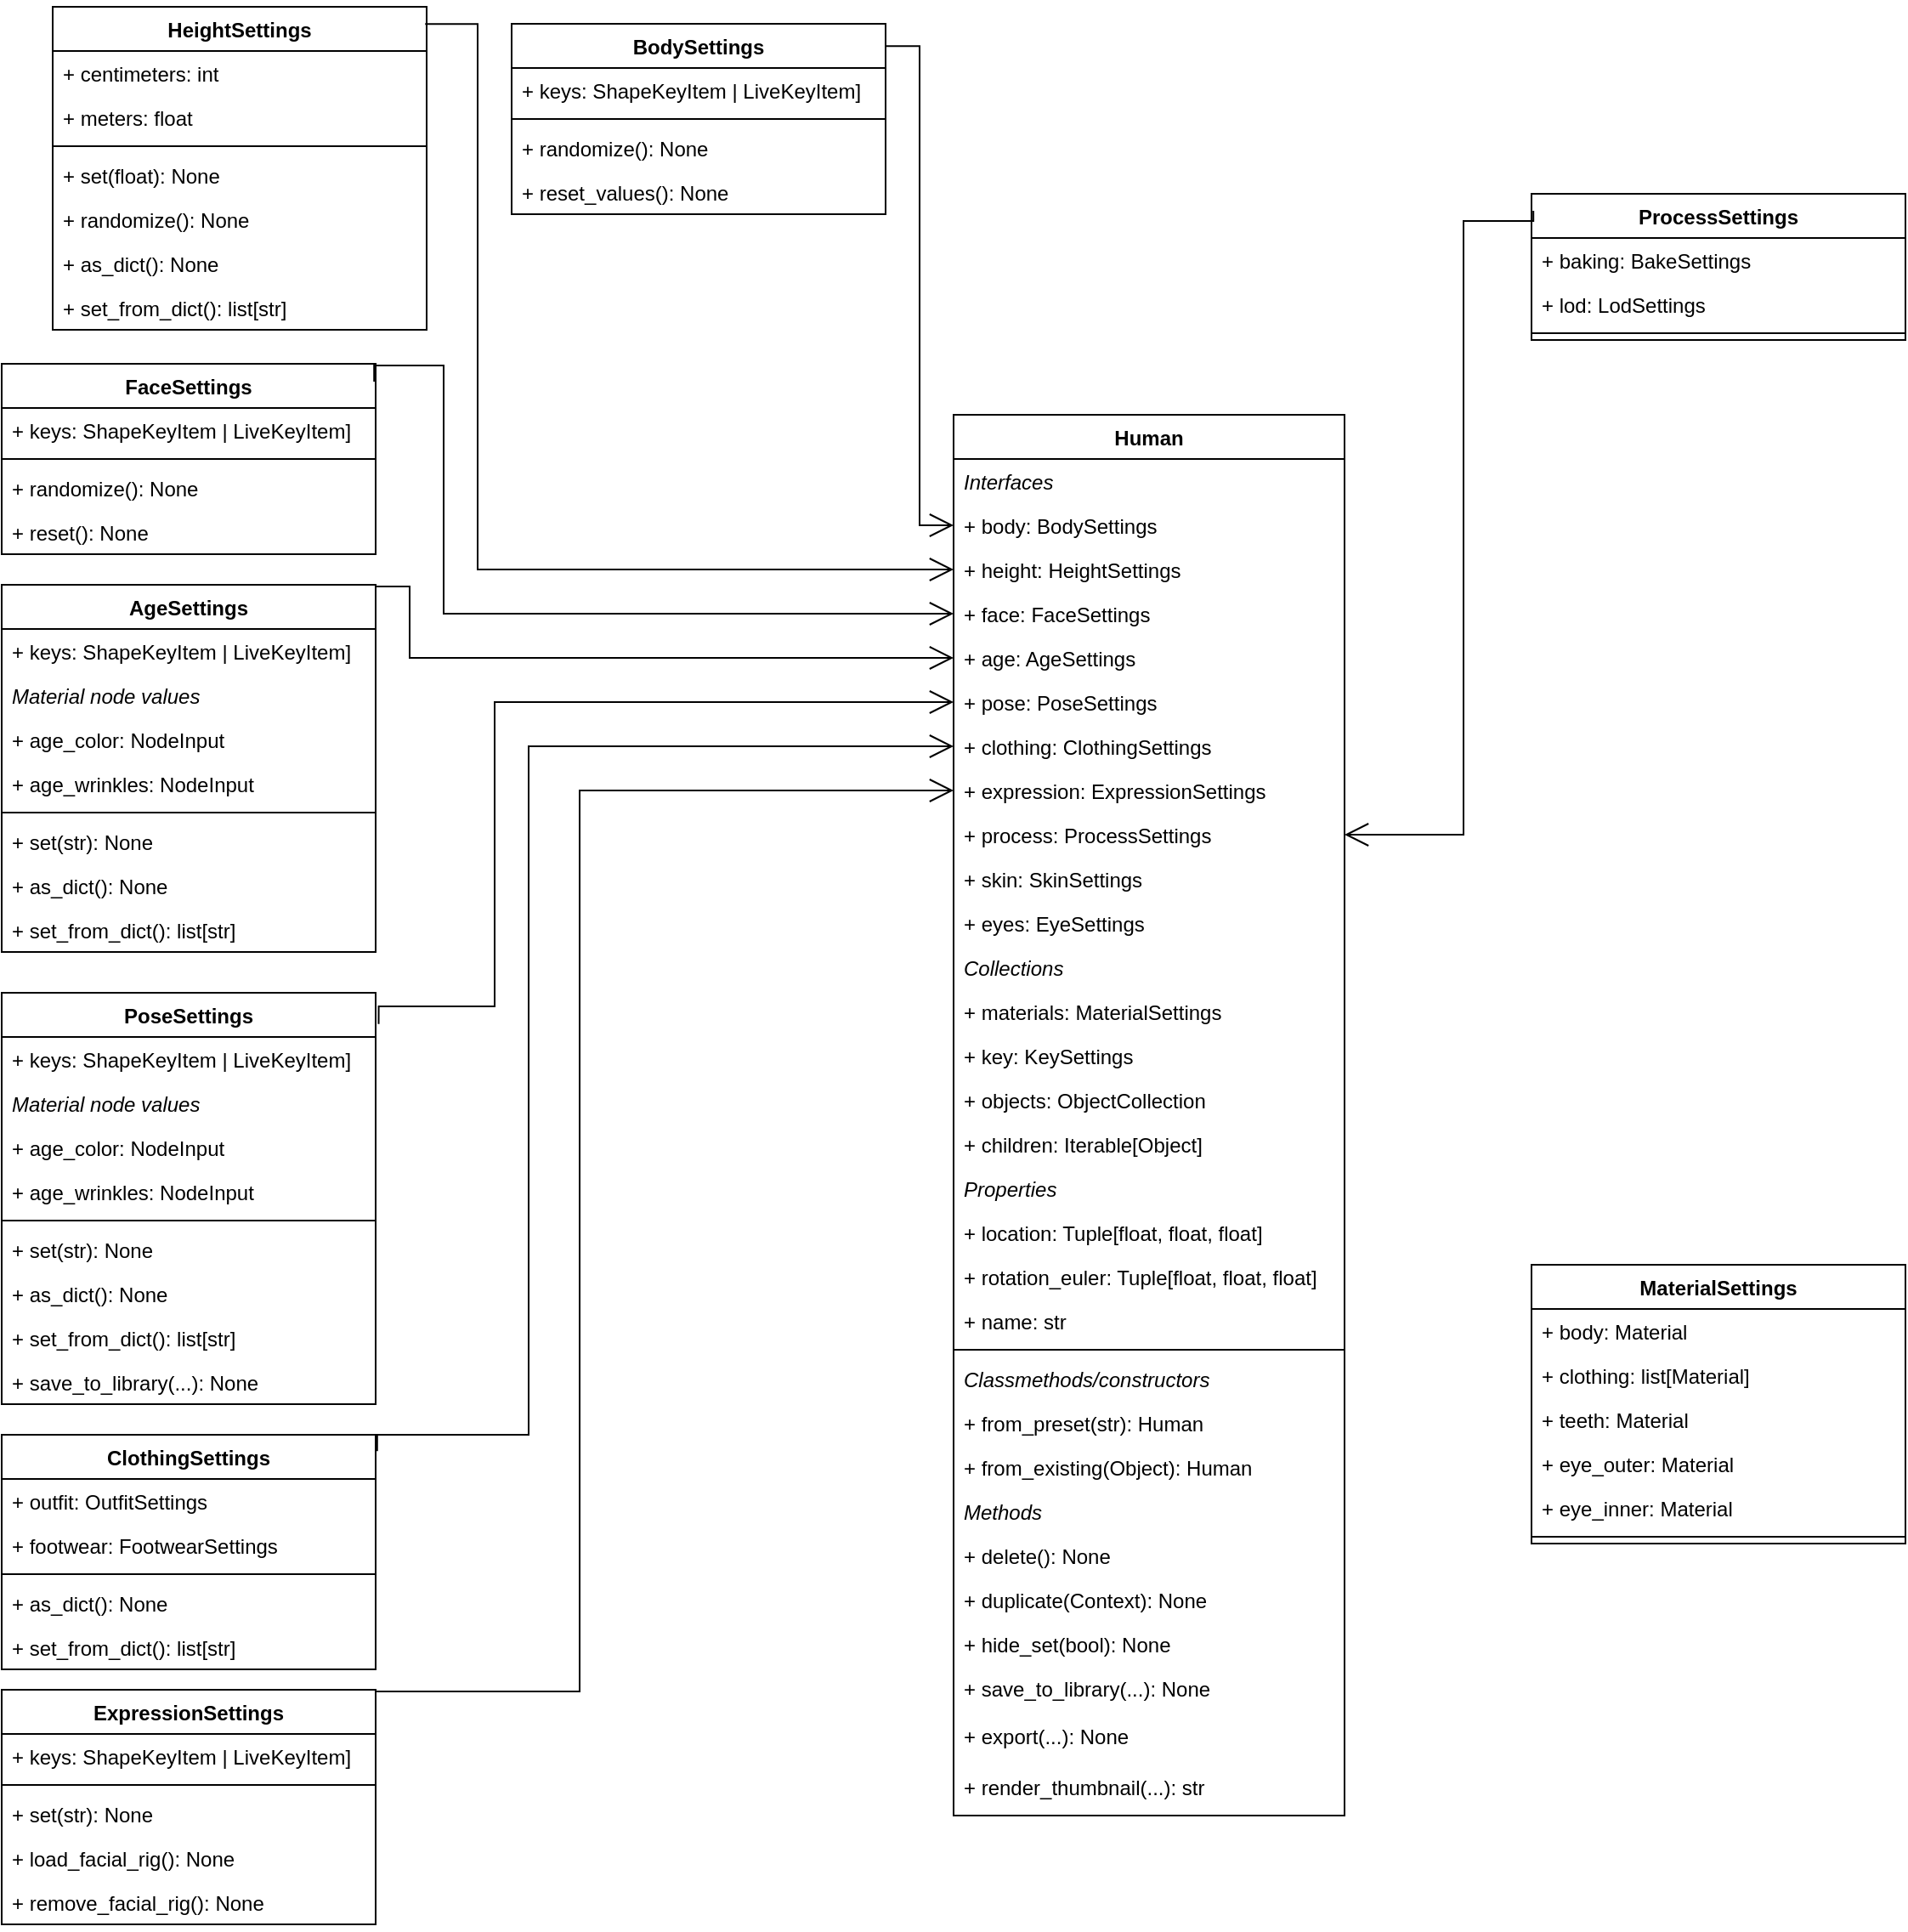 <mxfile version="20.6.0" type="github">
  <diagram id="vBzy73ly6uU0cx-nuSIw" name="Page-1">
    <mxGraphModel dx="3410" dy="2654" grid="1" gridSize="10" guides="1" tooltips="1" connect="1" arrows="1" fold="1" page="1" pageScale="1" pageWidth="827" pageHeight="1169" math="0" shadow="0">
      <root>
        <mxCell id="0" />
        <mxCell id="1" parent="0" />
        <mxCell id="Kr-3C3LWoUtIb3AB9jRn-1" value="Human" style="swimlane;fontStyle=1;align=center;verticalAlign=top;childLayout=stackLayout;horizontal=1;startSize=26;horizontalStack=0;resizeParent=1;resizeParentMax=0;resizeLast=0;collapsible=1;marginBottom=0;" vertex="1" parent="1">
          <mxGeometry x="520" y="-40" width="230" height="824" as="geometry" />
        </mxCell>
        <mxCell id="Kr-3C3LWoUtIb3AB9jRn-2" value="Interfaces" style="text;strokeColor=none;fillColor=none;align=left;verticalAlign=top;spacingLeft=4;spacingRight=4;overflow=hidden;rotatable=0;points=[[0,0.5],[1,0.5]];portConstraint=eastwest;fontStyle=2" vertex="1" parent="Kr-3C3LWoUtIb3AB9jRn-1">
          <mxGeometry y="26" width="230" height="26" as="geometry" />
        </mxCell>
        <mxCell id="Kr-3C3LWoUtIb3AB9jRn-5" value="+ body: BodySettings" style="text;strokeColor=none;fillColor=none;align=left;verticalAlign=top;spacingLeft=4;spacingRight=4;overflow=hidden;rotatable=0;points=[[0,0.5],[1,0.5]];portConstraint=eastwest;fontStyle=0" vertex="1" parent="Kr-3C3LWoUtIb3AB9jRn-1">
          <mxGeometry y="52" width="230" height="26" as="geometry" />
        </mxCell>
        <mxCell id="Kr-3C3LWoUtIb3AB9jRn-6" value="+ height: HeightSettings" style="text;strokeColor=none;fillColor=none;align=left;verticalAlign=top;spacingLeft=4;spacingRight=4;overflow=hidden;rotatable=0;points=[[0,0.5],[1,0.5]];portConstraint=eastwest;fontStyle=0" vertex="1" parent="Kr-3C3LWoUtIb3AB9jRn-1">
          <mxGeometry y="78" width="230" height="26" as="geometry" />
        </mxCell>
        <mxCell id="Kr-3C3LWoUtIb3AB9jRn-7" value="+ face: FaceSettings" style="text;strokeColor=none;fillColor=none;align=left;verticalAlign=top;spacingLeft=4;spacingRight=4;overflow=hidden;rotatable=0;points=[[0,0.5],[1,0.5]];portConstraint=eastwest;fontStyle=0" vertex="1" parent="Kr-3C3LWoUtIb3AB9jRn-1">
          <mxGeometry y="104" width="230" height="26" as="geometry" />
        </mxCell>
        <mxCell id="Kr-3C3LWoUtIb3AB9jRn-8" value="+ age: AgeSettings&#xa;" style="text;strokeColor=none;fillColor=none;align=left;verticalAlign=top;spacingLeft=4;spacingRight=4;overflow=hidden;rotatable=0;points=[[0,0.5],[1,0.5]];portConstraint=eastwest;fontStyle=0" vertex="1" parent="Kr-3C3LWoUtIb3AB9jRn-1">
          <mxGeometry y="130" width="230" height="26" as="geometry" />
        </mxCell>
        <mxCell id="Kr-3C3LWoUtIb3AB9jRn-9" value="+ pose: PoseSettings&#xa;&#xa;" style="text;strokeColor=none;fillColor=none;align=left;verticalAlign=top;spacingLeft=4;spacingRight=4;overflow=hidden;rotatable=0;points=[[0,0.5],[1,0.5]];portConstraint=eastwest;fontStyle=0" vertex="1" parent="Kr-3C3LWoUtIb3AB9jRn-1">
          <mxGeometry y="156" width="230" height="26" as="geometry" />
        </mxCell>
        <mxCell id="Kr-3C3LWoUtIb3AB9jRn-10" value="+ clothing: ClothingSettings&#xa;&#xa;" style="text;strokeColor=none;fillColor=none;align=left;verticalAlign=top;spacingLeft=4;spacingRight=4;overflow=hidden;rotatable=0;points=[[0,0.5],[1,0.5]];portConstraint=eastwest;fontStyle=0" vertex="1" parent="Kr-3C3LWoUtIb3AB9jRn-1">
          <mxGeometry y="182" width="230" height="26" as="geometry" />
        </mxCell>
        <mxCell id="Kr-3C3LWoUtIb3AB9jRn-11" value="+ expression: ExpressionSettings&#xa;&#xa;&#xa;" style="text;strokeColor=none;fillColor=none;align=left;verticalAlign=top;spacingLeft=4;spacingRight=4;overflow=hidden;rotatable=0;points=[[0,0.5],[1,0.5]];portConstraint=eastwest;fontStyle=0" vertex="1" parent="Kr-3C3LWoUtIb3AB9jRn-1">
          <mxGeometry y="208" width="230" height="26" as="geometry" />
        </mxCell>
        <mxCell id="Kr-3C3LWoUtIb3AB9jRn-12" value="+ process: ProcessSettings&#xa;&#xa;&#xa;" style="text;strokeColor=none;fillColor=none;align=left;verticalAlign=top;spacingLeft=4;spacingRight=4;overflow=hidden;rotatable=0;points=[[0,0.5],[1,0.5]];portConstraint=eastwest;fontStyle=0" vertex="1" parent="Kr-3C3LWoUtIb3AB9jRn-1">
          <mxGeometry y="234" width="230" height="26" as="geometry" />
        </mxCell>
        <mxCell id="Kr-3C3LWoUtIb3AB9jRn-17" value="+ skin: SkinSettings&#xa;&#xa;&#xa;" style="text;strokeColor=none;fillColor=none;align=left;verticalAlign=top;spacingLeft=4;spacingRight=4;overflow=hidden;rotatable=0;points=[[0,0.5],[1,0.5]];portConstraint=eastwest;fontStyle=0" vertex="1" parent="Kr-3C3LWoUtIb3AB9jRn-1">
          <mxGeometry y="260" width="230" height="26" as="geometry" />
        </mxCell>
        <mxCell id="Kr-3C3LWoUtIb3AB9jRn-20" value="+ eyes: EyeSettings&#xa;&#xa;&#xa;" style="text;strokeColor=none;fillColor=none;align=left;verticalAlign=top;spacingLeft=4;spacingRight=4;overflow=hidden;rotatable=0;points=[[0,0.5],[1,0.5]];portConstraint=eastwest;fontStyle=0" vertex="1" parent="Kr-3C3LWoUtIb3AB9jRn-1">
          <mxGeometry y="286" width="230" height="26" as="geometry" />
        </mxCell>
        <mxCell id="Kr-3C3LWoUtIb3AB9jRn-15" value="Collections" style="text;strokeColor=none;fillColor=none;align=left;verticalAlign=top;spacingLeft=4;spacingRight=4;overflow=hidden;rotatable=0;points=[[0,0.5],[1,0.5]];portConstraint=eastwest;fontStyle=2" vertex="1" parent="Kr-3C3LWoUtIb3AB9jRn-1">
          <mxGeometry y="312" width="230" height="26" as="geometry" />
        </mxCell>
        <mxCell id="Kr-3C3LWoUtIb3AB9jRn-13" value="+ materials: MaterialSettings&#xa;&#xa;&#xa;" style="text;strokeColor=none;fillColor=none;align=left;verticalAlign=top;spacingLeft=4;spacingRight=4;overflow=hidden;rotatable=0;points=[[0,0.5],[1,0.5]];portConstraint=eastwest;fontStyle=0" vertex="1" parent="Kr-3C3LWoUtIb3AB9jRn-1">
          <mxGeometry y="338" width="230" height="26" as="geometry" />
        </mxCell>
        <mxCell id="Kr-3C3LWoUtIb3AB9jRn-19" value="+ key: KeySettings&#xa;&#xa;&#xa;" style="text;strokeColor=none;fillColor=none;align=left;verticalAlign=top;spacingLeft=4;spacingRight=4;overflow=hidden;rotatable=0;points=[[0,0.5],[1,0.5]];portConstraint=eastwest;fontStyle=0" vertex="1" parent="Kr-3C3LWoUtIb3AB9jRn-1">
          <mxGeometry y="364" width="230" height="26" as="geometry" />
        </mxCell>
        <mxCell id="Kr-3C3LWoUtIb3AB9jRn-14" value="+ objects: ObjectCollection&#xa;&#xa;&#xa;" style="text;strokeColor=none;fillColor=none;align=left;verticalAlign=top;spacingLeft=4;spacingRight=4;overflow=hidden;rotatable=0;points=[[0,0.5],[1,0.5]];portConstraint=eastwest;fontStyle=0" vertex="1" parent="Kr-3C3LWoUtIb3AB9jRn-1">
          <mxGeometry y="390" width="230" height="26" as="geometry" />
        </mxCell>
        <mxCell id="Kr-3C3LWoUtIb3AB9jRn-16" value="+ children: Iterable[Object]&#xa;&#xa;&#xa;" style="text;strokeColor=none;fillColor=none;align=left;verticalAlign=top;spacingLeft=4;spacingRight=4;overflow=hidden;rotatable=0;points=[[0,0.5],[1,0.5]];portConstraint=eastwest;fontStyle=0" vertex="1" parent="Kr-3C3LWoUtIb3AB9jRn-1">
          <mxGeometry y="416" width="230" height="26" as="geometry" />
        </mxCell>
        <mxCell id="Kr-3C3LWoUtIb3AB9jRn-21" value="Properties" style="text;strokeColor=none;fillColor=none;align=left;verticalAlign=top;spacingLeft=4;spacingRight=4;overflow=hidden;rotatable=0;points=[[0,0.5],[1,0.5]];portConstraint=eastwest;fontStyle=2" vertex="1" parent="Kr-3C3LWoUtIb3AB9jRn-1">
          <mxGeometry y="442" width="230" height="26" as="geometry" />
        </mxCell>
        <mxCell id="Kr-3C3LWoUtIb3AB9jRn-22" value="+ location: Tuple[float, float, float]" style="text;strokeColor=none;fillColor=none;align=left;verticalAlign=top;spacingLeft=4;spacingRight=4;overflow=hidden;rotatable=0;points=[[0,0.5],[1,0.5]];portConstraint=eastwest;fontStyle=0" vertex="1" parent="Kr-3C3LWoUtIb3AB9jRn-1">
          <mxGeometry y="468" width="230" height="26" as="geometry" />
        </mxCell>
        <mxCell id="Kr-3C3LWoUtIb3AB9jRn-23" value="+ rotation_euler: Tuple[float, float, float]" style="text;strokeColor=none;fillColor=none;align=left;verticalAlign=top;spacingLeft=4;spacingRight=4;overflow=hidden;rotatable=0;points=[[0,0.5],[1,0.5]];portConstraint=eastwest;fontStyle=0" vertex="1" parent="Kr-3C3LWoUtIb3AB9jRn-1">
          <mxGeometry y="494" width="230" height="26" as="geometry" />
        </mxCell>
        <mxCell id="Kr-3C3LWoUtIb3AB9jRn-24" value="+ name: str" style="text;strokeColor=none;fillColor=none;align=left;verticalAlign=top;spacingLeft=4;spacingRight=4;overflow=hidden;rotatable=0;points=[[0,0.5],[1,0.5]];portConstraint=eastwest;fontStyle=0" vertex="1" parent="Kr-3C3LWoUtIb3AB9jRn-1">
          <mxGeometry y="520" width="230" height="26" as="geometry" />
        </mxCell>
        <mxCell id="Kr-3C3LWoUtIb3AB9jRn-3" value="" style="line;strokeWidth=1;fillColor=none;align=left;verticalAlign=middle;spacingTop=-1;spacingLeft=3;spacingRight=3;rotatable=0;labelPosition=right;points=[];portConstraint=eastwest;strokeColor=inherit;" vertex="1" parent="Kr-3C3LWoUtIb3AB9jRn-1">
          <mxGeometry y="546" width="230" height="8" as="geometry" />
        </mxCell>
        <mxCell id="Kr-3C3LWoUtIb3AB9jRn-33" value="Classmethods/constructors" style="text;strokeColor=none;fillColor=none;align=left;verticalAlign=top;spacingLeft=4;spacingRight=4;overflow=hidden;rotatable=0;points=[[0,0.5],[1,0.5]];portConstraint=eastwest;fontStyle=2" vertex="1" parent="Kr-3C3LWoUtIb3AB9jRn-1">
          <mxGeometry y="554" width="230" height="26" as="geometry" />
        </mxCell>
        <mxCell id="Kr-3C3LWoUtIb3AB9jRn-4" value="+ from_preset(str): Human" style="text;strokeColor=none;fillColor=none;align=left;verticalAlign=top;spacingLeft=4;spacingRight=4;overflow=hidden;rotatable=0;points=[[0,0.5],[1,0.5]];portConstraint=eastwest;" vertex="1" parent="Kr-3C3LWoUtIb3AB9jRn-1">
          <mxGeometry y="580" width="230" height="26" as="geometry" />
        </mxCell>
        <mxCell id="Kr-3C3LWoUtIb3AB9jRn-34" value="+ from_existing(Object): Human" style="text;strokeColor=none;fillColor=none;align=left;verticalAlign=top;spacingLeft=4;spacingRight=4;overflow=hidden;rotatable=0;points=[[0,0.5],[1,0.5]];portConstraint=eastwest;" vertex="1" parent="Kr-3C3LWoUtIb3AB9jRn-1">
          <mxGeometry y="606" width="230" height="26" as="geometry" />
        </mxCell>
        <mxCell id="Kr-3C3LWoUtIb3AB9jRn-32" value="Methods" style="text;strokeColor=none;fillColor=none;align=left;verticalAlign=top;spacingLeft=4;spacingRight=4;overflow=hidden;rotatable=0;points=[[0,0.5],[1,0.5]];portConstraint=eastwest;fontStyle=2" vertex="1" parent="Kr-3C3LWoUtIb3AB9jRn-1">
          <mxGeometry y="632" width="230" height="26" as="geometry" />
        </mxCell>
        <mxCell id="Kr-3C3LWoUtIb3AB9jRn-31" value="+ delete(): None" style="text;strokeColor=none;fillColor=none;align=left;verticalAlign=top;spacingLeft=4;spacingRight=4;overflow=hidden;rotatable=0;points=[[0,0.5],[1,0.5]];portConstraint=eastwest;" vertex="1" parent="Kr-3C3LWoUtIb3AB9jRn-1">
          <mxGeometry y="658" width="230" height="26" as="geometry" />
        </mxCell>
        <mxCell id="Kr-3C3LWoUtIb3AB9jRn-28" value="+ duplicate(Context): None" style="text;strokeColor=none;fillColor=none;align=left;verticalAlign=top;spacingLeft=4;spacingRight=4;overflow=hidden;rotatable=0;points=[[0,0.5],[1,0.5]];portConstraint=eastwest;" vertex="1" parent="Kr-3C3LWoUtIb3AB9jRn-1">
          <mxGeometry y="684" width="230" height="26" as="geometry" />
        </mxCell>
        <mxCell id="Kr-3C3LWoUtIb3AB9jRn-25" value="+ hide_set(bool): None" style="text;strokeColor=none;fillColor=none;align=left;verticalAlign=top;spacingLeft=4;spacingRight=4;overflow=hidden;rotatable=0;points=[[0,0.5],[1,0.5]];portConstraint=eastwest;" vertex="1" parent="Kr-3C3LWoUtIb3AB9jRn-1">
          <mxGeometry y="710" width="230" height="26" as="geometry" />
        </mxCell>
        <mxCell id="Kr-3C3LWoUtIb3AB9jRn-27" value="+ save_to_library(...): None" style="text;strokeColor=none;fillColor=none;align=left;verticalAlign=top;spacingLeft=4;spacingRight=4;overflow=hidden;rotatable=0;points=[[0,0.5],[1,0.5]];portConstraint=eastwest;" vertex="1" parent="Kr-3C3LWoUtIb3AB9jRn-1">
          <mxGeometry y="736" width="230" height="28" as="geometry" />
        </mxCell>
        <mxCell id="Kr-3C3LWoUtIb3AB9jRn-29" value="+ export(...): None" style="text;strokeColor=none;fillColor=none;align=left;verticalAlign=top;spacingLeft=4;spacingRight=4;overflow=hidden;rotatable=0;points=[[0,0.5],[1,0.5]];portConstraint=eastwest;" vertex="1" parent="Kr-3C3LWoUtIb3AB9jRn-1">
          <mxGeometry y="764" width="230" height="30" as="geometry" />
        </mxCell>
        <mxCell id="Kr-3C3LWoUtIb3AB9jRn-30" value="+ render_thumbnail(...): str" style="text;strokeColor=none;fillColor=none;align=left;verticalAlign=top;spacingLeft=4;spacingRight=4;overflow=hidden;rotatable=0;points=[[0,0.5],[1,0.5]];portConstraint=eastwest;" vertex="1" parent="Kr-3C3LWoUtIb3AB9jRn-1">
          <mxGeometry y="794" width="230" height="30" as="geometry" />
        </mxCell>
        <mxCell id="Kr-3C3LWoUtIb3AB9jRn-35" value="BodySettings" style="swimlane;fontStyle=1;align=center;verticalAlign=top;childLayout=stackLayout;horizontal=1;startSize=26;horizontalStack=0;resizeParent=1;resizeParentMax=0;resizeLast=0;collapsible=1;marginBottom=0;" vertex="1" parent="1">
          <mxGeometry x="260" y="-270" width="220" height="112" as="geometry" />
        </mxCell>
        <mxCell id="Kr-3C3LWoUtIb3AB9jRn-36" value="+ keys: ShapeKeyItem | LiveKeyItem]" style="text;strokeColor=none;fillColor=none;align=left;verticalAlign=top;spacingLeft=4;spacingRight=4;overflow=hidden;rotatable=0;points=[[0,0.5],[1,0.5]];portConstraint=eastwest;" vertex="1" parent="Kr-3C3LWoUtIb3AB9jRn-35">
          <mxGeometry y="26" width="220" height="26" as="geometry" />
        </mxCell>
        <mxCell id="Kr-3C3LWoUtIb3AB9jRn-37" value="" style="line;strokeWidth=1;fillColor=none;align=left;verticalAlign=middle;spacingTop=-1;spacingLeft=3;spacingRight=3;rotatable=0;labelPosition=right;points=[];portConstraint=eastwest;strokeColor=inherit;" vertex="1" parent="Kr-3C3LWoUtIb3AB9jRn-35">
          <mxGeometry y="52" width="220" height="8" as="geometry" />
        </mxCell>
        <mxCell id="Kr-3C3LWoUtIb3AB9jRn-38" value="+ randomize(): None" style="text;strokeColor=none;fillColor=none;align=left;verticalAlign=top;spacingLeft=4;spacingRight=4;overflow=hidden;rotatable=0;points=[[0,0.5],[1,0.5]];portConstraint=eastwest;" vertex="1" parent="Kr-3C3LWoUtIb3AB9jRn-35">
          <mxGeometry y="60" width="220" height="26" as="geometry" />
        </mxCell>
        <mxCell id="Kr-3C3LWoUtIb3AB9jRn-39" value="+ reset_values(): None" style="text;strokeColor=none;fillColor=none;align=left;verticalAlign=top;spacingLeft=4;spacingRight=4;overflow=hidden;rotatable=0;points=[[0,0.5],[1,0.5]];portConstraint=eastwest;" vertex="1" parent="Kr-3C3LWoUtIb3AB9jRn-35">
          <mxGeometry y="86" width="220" height="26" as="geometry" />
        </mxCell>
        <mxCell id="Kr-3C3LWoUtIb3AB9jRn-40" value="HeightSettings" style="swimlane;fontStyle=1;align=center;verticalAlign=top;childLayout=stackLayout;horizontal=1;startSize=26;horizontalStack=0;resizeParent=1;resizeParentMax=0;resizeLast=0;collapsible=1;marginBottom=0;" vertex="1" parent="1">
          <mxGeometry x="-10" y="-280" width="220" height="190" as="geometry" />
        </mxCell>
        <mxCell id="Kr-3C3LWoUtIb3AB9jRn-41" value="+ centimeters: int" style="text;strokeColor=none;fillColor=none;align=left;verticalAlign=top;spacingLeft=4;spacingRight=4;overflow=hidden;rotatable=0;points=[[0,0.5],[1,0.5]];portConstraint=eastwest;" vertex="1" parent="Kr-3C3LWoUtIb3AB9jRn-40">
          <mxGeometry y="26" width="220" height="26" as="geometry" />
        </mxCell>
        <mxCell id="Kr-3C3LWoUtIb3AB9jRn-45" value="+ meters: float" style="text;strokeColor=none;fillColor=none;align=left;verticalAlign=top;spacingLeft=4;spacingRight=4;overflow=hidden;rotatable=0;points=[[0,0.5],[1,0.5]];portConstraint=eastwest;" vertex="1" parent="Kr-3C3LWoUtIb3AB9jRn-40">
          <mxGeometry y="52" width="220" height="26" as="geometry" />
        </mxCell>
        <mxCell id="Kr-3C3LWoUtIb3AB9jRn-42" value="" style="line;strokeWidth=1;fillColor=none;align=left;verticalAlign=middle;spacingTop=-1;spacingLeft=3;spacingRight=3;rotatable=0;labelPosition=right;points=[];portConstraint=eastwest;strokeColor=inherit;" vertex="1" parent="Kr-3C3LWoUtIb3AB9jRn-40">
          <mxGeometry y="78" width="220" height="8" as="geometry" />
        </mxCell>
        <mxCell id="Kr-3C3LWoUtIb3AB9jRn-43" value="+ set(float): None" style="text;strokeColor=none;fillColor=none;align=left;verticalAlign=top;spacingLeft=4;spacingRight=4;overflow=hidden;rotatable=0;points=[[0,0.5],[1,0.5]];portConstraint=eastwest;" vertex="1" parent="Kr-3C3LWoUtIb3AB9jRn-40">
          <mxGeometry y="86" width="220" height="26" as="geometry" />
        </mxCell>
        <mxCell id="Kr-3C3LWoUtIb3AB9jRn-47" value="+ randomize(): None" style="text;strokeColor=none;fillColor=none;align=left;verticalAlign=top;spacingLeft=4;spacingRight=4;overflow=hidden;rotatable=0;points=[[0,0.5],[1,0.5]];portConstraint=eastwest;" vertex="1" parent="Kr-3C3LWoUtIb3AB9jRn-40">
          <mxGeometry y="112" width="220" height="26" as="geometry" />
        </mxCell>
        <mxCell id="Kr-3C3LWoUtIb3AB9jRn-44" value="+ as_dict(): None" style="text;strokeColor=none;fillColor=none;align=left;verticalAlign=top;spacingLeft=4;spacingRight=4;overflow=hidden;rotatable=0;points=[[0,0.5],[1,0.5]];portConstraint=eastwest;" vertex="1" parent="Kr-3C3LWoUtIb3AB9jRn-40">
          <mxGeometry y="138" width="220" height="26" as="geometry" />
        </mxCell>
        <mxCell id="Kr-3C3LWoUtIb3AB9jRn-46" value="+ set_from_dict(): list[str]" style="text;strokeColor=none;fillColor=none;align=left;verticalAlign=top;spacingLeft=4;spacingRight=4;overflow=hidden;rotatable=0;points=[[0,0.5],[1,0.5]];portConstraint=eastwest;" vertex="1" parent="Kr-3C3LWoUtIb3AB9jRn-40">
          <mxGeometry y="164" width="220" height="26" as="geometry" />
        </mxCell>
        <mxCell id="Kr-3C3LWoUtIb3AB9jRn-48" value="FaceSettings" style="swimlane;fontStyle=1;align=center;verticalAlign=top;childLayout=stackLayout;horizontal=1;startSize=26;horizontalStack=0;resizeParent=1;resizeParentMax=0;resizeLast=0;collapsible=1;marginBottom=0;" vertex="1" parent="1">
          <mxGeometry x="-40" y="-70" width="220" height="112" as="geometry" />
        </mxCell>
        <mxCell id="Kr-3C3LWoUtIb3AB9jRn-49" value="+ keys: ShapeKeyItem | LiveKeyItem]" style="text;strokeColor=none;fillColor=none;align=left;verticalAlign=top;spacingLeft=4;spacingRight=4;overflow=hidden;rotatable=0;points=[[0,0.5],[1,0.5]];portConstraint=eastwest;" vertex="1" parent="Kr-3C3LWoUtIb3AB9jRn-48">
          <mxGeometry y="26" width="220" height="26" as="geometry" />
        </mxCell>
        <mxCell id="Kr-3C3LWoUtIb3AB9jRn-50" value="" style="line;strokeWidth=1;fillColor=none;align=left;verticalAlign=middle;spacingTop=-1;spacingLeft=3;spacingRight=3;rotatable=0;labelPosition=right;points=[];portConstraint=eastwest;strokeColor=inherit;" vertex="1" parent="Kr-3C3LWoUtIb3AB9jRn-48">
          <mxGeometry y="52" width="220" height="8" as="geometry" />
        </mxCell>
        <mxCell id="Kr-3C3LWoUtIb3AB9jRn-51" value="+ randomize(): None" style="text;strokeColor=none;fillColor=none;align=left;verticalAlign=top;spacingLeft=4;spacingRight=4;overflow=hidden;rotatable=0;points=[[0,0.5],[1,0.5]];portConstraint=eastwest;" vertex="1" parent="Kr-3C3LWoUtIb3AB9jRn-48">
          <mxGeometry y="60" width="220" height="26" as="geometry" />
        </mxCell>
        <mxCell id="Kr-3C3LWoUtIb3AB9jRn-52" value="+ reset(): None" style="text;strokeColor=none;fillColor=none;align=left;verticalAlign=top;spacingLeft=4;spacingRight=4;overflow=hidden;rotatable=0;points=[[0,0.5],[1,0.5]];portConstraint=eastwest;" vertex="1" parent="Kr-3C3LWoUtIb3AB9jRn-48">
          <mxGeometry y="86" width="220" height="26" as="geometry" />
        </mxCell>
        <mxCell id="Kr-3C3LWoUtIb3AB9jRn-53" value="AgeSettings" style="swimlane;fontStyle=1;align=center;verticalAlign=top;childLayout=stackLayout;horizontal=1;startSize=26;horizontalStack=0;resizeParent=1;resizeParentMax=0;resizeLast=0;collapsible=1;marginBottom=0;" vertex="1" parent="1">
          <mxGeometry x="-40" y="60" width="220" height="216" as="geometry" />
        </mxCell>
        <mxCell id="Kr-3C3LWoUtIb3AB9jRn-54" value="+ keys: ShapeKeyItem | LiveKeyItem]" style="text;strokeColor=none;fillColor=none;align=left;verticalAlign=top;spacingLeft=4;spacingRight=4;overflow=hidden;rotatable=0;points=[[0,0.5],[1,0.5]];portConstraint=eastwest;" vertex="1" parent="Kr-3C3LWoUtIb3AB9jRn-53">
          <mxGeometry y="26" width="220" height="26" as="geometry" />
        </mxCell>
        <mxCell id="Kr-3C3LWoUtIb3AB9jRn-60" value="Material node values" style="text;strokeColor=none;fillColor=none;align=left;verticalAlign=top;spacingLeft=4;spacingRight=4;overflow=hidden;rotatable=0;points=[[0,0.5],[1,0.5]];portConstraint=eastwest;fontStyle=2" vertex="1" parent="Kr-3C3LWoUtIb3AB9jRn-53">
          <mxGeometry y="52" width="220" height="26" as="geometry" />
        </mxCell>
        <mxCell id="Kr-3C3LWoUtIb3AB9jRn-58" value="+ age_color: NodeInput" style="text;strokeColor=none;fillColor=none;align=left;verticalAlign=top;spacingLeft=4;spacingRight=4;overflow=hidden;rotatable=0;points=[[0,0.5],[1,0.5]];portConstraint=eastwest;" vertex="1" parent="Kr-3C3LWoUtIb3AB9jRn-53">
          <mxGeometry y="78" width="220" height="26" as="geometry" />
        </mxCell>
        <mxCell id="Kr-3C3LWoUtIb3AB9jRn-59" value="+ age_wrinkles: NodeInput" style="text;strokeColor=none;fillColor=none;align=left;verticalAlign=top;spacingLeft=4;spacingRight=4;overflow=hidden;rotatable=0;points=[[0,0.5],[1,0.5]];portConstraint=eastwest;" vertex="1" parent="Kr-3C3LWoUtIb3AB9jRn-53">
          <mxGeometry y="104" width="220" height="26" as="geometry" />
        </mxCell>
        <mxCell id="Kr-3C3LWoUtIb3AB9jRn-55" value="" style="line;strokeWidth=1;fillColor=none;align=left;verticalAlign=middle;spacingTop=-1;spacingLeft=3;spacingRight=3;rotatable=0;labelPosition=right;points=[];portConstraint=eastwest;strokeColor=inherit;" vertex="1" parent="Kr-3C3LWoUtIb3AB9jRn-53">
          <mxGeometry y="130" width="220" height="8" as="geometry" />
        </mxCell>
        <mxCell id="Kr-3C3LWoUtIb3AB9jRn-56" value="+ set(str): None" style="text;strokeColor=none;fillColor=none;align=left;verticalAlign=top;spacingLeft=4;spacingRight=4;overflow=hidden;rotatable=0;points=[[0,0.5],[1,0.5]];portConstraint=eastwest;" vertex="1" parent="Kr-3C3LWoUtIb3AB9jRn-53">
          <mxGeometry y="138" width="220" height="26" as="geometry" />
        </mxCell>
        <mxCell id="Kr-3C3LWoUtIb3AB9jRn-57" value="+ as_dict(): None" style="text;strokeColor=none;fillColor=none;align=left;verticalAlign=top;spacingLeft=4;spacingRight=4;overflow=hidden;rotatable=0;points=[[0,0.5],[1,0.5]];portConstraint=eastwest;" vertex="1" parent="Kr-3C3LWoUtIb3AB9jRn-53">
          <mxGeometry y="164" width="220" height="26" as="geometry" />
        </mxCell>
        <mxCell id="Kr-3C3LWoUtIb3AB9jRn-61" value="+ set_from_dict(): list[str]" style="text;strokeColor=none;fillColor=none;align=left;verticalAlign=top;spacingLeft=4;spacingRight=4;overflow=hidden;rotatable=0;points=[[0,0.5],[1,0.5]];portConstraint=eastwest;" vertex="1" parent="Kr-3C3LWoUtIb3AB9jRn-53">
          <mxGeometry y="190" width="220" height="26" as="geometry" />
        </mxCell>
        <mxCell id="Kr-3C3LWoUtIb3AB9jRn-62" value="PoseSettings" style="swimlane;fontStyle=1;align=center;verticalAlign=top;childLayout=stackLayout;horizontal=1;startSize=26;horizontalStack=0;resizeParent=1;resizeParentMax=0;resizeLast=0;collapsible=1;marginBottom=0;" vertex="1" parent="1">
          <mxGeometry x="-40" y="300" width="220" height="242" as="geometry" />
        </mxCell>
        <mxCell id="Kr-3C3LWoUtIb3AB9jRn-63" value="+ keys: ShapeKeyItem | LiveKeyItem]" style="text;strokeColor=none;fillColor=none;align=left;verticalAlign=top;spacingLeft=4;spacingRight=4;overflow=hidden;rotatable=0;points=[[0,0.5],[1,0.5]];portConstraint=eastwest;" vertex="1" parent="Kr-3C3LWoUtIb3AB9jRn-62">
          <mxGeometry y="26" width="220" height="26" as="geometry" />
        </mxCell>
        <mxCell id="Kr-3C3LWoUtIb3AB9jRn-64" value="Material node values" style="text;strokeColor=none;fillColor=none;align=left;verticalAlign=top;spacingLeft=4;spacingRight=4;overflow=hidden;rotatable=0;points=[[0,0.5],[1,0.5]];portConstraint=eastwest;fontStyle=2" vertex="1" parent="Kr-3C3LWoUtIb3AB9jRn-62">
          <mxGeometry y="52" width="220" height="26" as="geometry" />
        </mxCell>
        <mxCell id="Kr-3C3LWoUtIb3AB9jRn-65" value="+ age_color: NodeInput" style="text;strokeColor=none;fillColor=none;align=left;verticalAlign=top;spacingLeft=4;spacingRight=4;overflow=hidden;rotatable=0;points=[[0,0.5],[1,0.5]];portConstraint=eastwest;" vertex="1" parent="Kr-3C3LWoUtIb3AB9jRn-62">
          <mxGeometry y="78" width="220" height="26" as="geometry" />
        </mxCell>
        <mxCell id="Kr-3C3LWoUtIb3AB9jRn-66" value="+ age_wrinkles: NodeInput" style="text;strokeColor=none;fillColor=none;align=left;verticalAlign=top;spacingLeft=4;spacingRight=4;overflow=hidden;rotatable=0;points=[[0,0.5],[1,0.5]];portConstraint=eastwest;" vertex="1" parent="Kr-3C3LWoUtIb3AB9jRn-62">
          <mxGeometry y="104" width="220" height="26" as="geometry" />
        </mxCell>
        <mxCell id="Kr-3C3LWoUtIb3AB9jRn-67" value="" style="line;strokeWidth=1;fillColor=none;align=left;verticalAlign=middle;spacingTop=-1;spacingLeft=3;spacingRight=3;rotatable=0;labelPosition=right;points=[];portConstraint=eastwest;strokeColor=inherit;" vertex="1" parent="Kr-3C3LWoUtIb3AB9jRn-62">
          <mxGeometry y="130" width="220" height="8" as="geometry" />
        </mxCell>
        <mxCell id="Kr-3C3LWoUtIb3AB9jRn-68" value="+ set(str): None" style="text;strokeColor=none;fillColor=none;align=left;verticalAlign=top;spacingLeft=4;spacingRight=4;overflow=hidden;rotatable=0;points=[[0,0.5],[1,0.5]];portConstraint=eastwest;" vertex="1" parent="Kr-3C3LWoUtIb3AB9jRn-62">
          <mxGeometry y="138" width="220" height="26" as="geometry" />
        </mxCell>
        <mxCell id="Kr-3C3LWoUtIb3AB9jRn-69" value="+ as_dict(): None" style="text;strokeColor=none;fillColor=none;align=left;verticalAlign=top;spacingLeft=4;spacingRight=4;overflow=hidden;rotatable=0;points=[[0,0.5],[1,0.5]];portConstraint=eastwest;" vertex="1" parent="Kr-3C3LWoUtIb3AB9jRn-62">
          <mxGeometry y="164" width="220" height="26" as="geometry" />
        </mxCell>
        <mxCell id="Kr-3C3LWoUtIb3AB9jRn-70" value="+ set_from_dict(): list[str]" style="text;strokeColor=none;fillColor=none;align=left;verticalAlign=top;spacingLeft=4;spacingRight=4;overflow=hidden;rotatable=0;points=[[0,0.5],[1,0.5]];portConstraint=eastwest;" vertex="1" parent="Kr-3C3LWoUtIb3AB9jRn-62">
          <mxGeometry y="190" width="220" height="26" as="geometry" />
        </mxCell>
        <mxCell id="Kr-3C3LWoUtIb3AB9jRn-72" value="+ save_to_library(...): None" style="text;strokeColor=none;fillColor=none;align=left;verticalAlign=top;spacingLeft=4;spacingRight=4;overflow=hidden;rotatable=0;points=[[0,0.5],[1,0.5]];portConstraint=eastwest;" vertex="1" parent="Kr-3C3LWoUtIb3AB9jRn-62">
          <mxGeometry y="216" width="220" height="26" as="geometry" />
        </mxCell>
        <mxCell id="Kr-3C3LWoUtIb3AB9jRn-73" value="ClothingSettings" style="swimlane;fontStyle=1;align=center;verticalAlign=top;childLayout=stackLayout;horizontal=1;startSize=26;horizontalStack=0;resizeParent=1;resizeParentMax=0;resizeLast=0;collapsible=1;marginBottom=0;" vertex="1" parent="1">
          <mxGeometry x="-40" y="560" width="220" height="138" as="geometry" />
        </mxCell>
        <mxCell id="Kr-3C3LWoUtIb3AB9jRn-74" value="+ outfit: OutfitSettings" style="text;strokeColor=none;fillColor=none;align=left;verticalAlign=top;spacingLeft=4;spacingRight=4;overflow=hidden;rotatable=0;points=[[0,0.5],[1,0.5]];portConstraint=eastwest;" vertex="1" parent="Kr-3C3LWoUtIb3AB9jRn-73">
          <mxGeometry y="26" width="220" height="26" as="geometry" />
        </mxCell>
        <mxCell id="Kr-3C3LWoUtIb3AB9jRn-83" value="+ footwear: FootwearSettings" style="text;strokeColor=none;fillColor=none;align=left;verticalAlign=top;spacingLeft=4;spacingRight=4;overflow=hidden;rotatable=0;points=[[0,0.5],[1,0.5]];portConstraint=eastwest;" vertex="1" parent="Kr-3C3LWoUtIb3AB9jRn-73">
          <mxGeometry y="52" width="220" height="26" as="geometry" />
        </mxCell>
        <mxCell id="Kr-3C3LWoUtIb3AB9jRn-78" value="" style="line;strokeWidth=1;fillColor=none;align=left;verticalAlign=middle;spacingTop=-1;spacingLeft=3;spacingRight=3;rotatable=0;labelPosition=right;points=[];portConstraint=eastwest;strokeColor=inherit;" vertex="1" parent="Kr-3C3LWoUtIb3AB9jRn-73">
          <mxGeometry y="78" width="220" height="8" as="geometry" />
        </mxCell>
        <mxCell id="Kr-3C3LWoUtIb3AB9jRn-80" value="+ as_dict(): None" style="text;strokeColor=none;fillColor=none;align=left;verticalAlign=top;spacingLeft=4;spacingRight=4;overflow=hidden;rotatable=0;points=[[0,0.5],[1,0.5]];portConstraint=eastwest;" vertex="1" parent="Kr-3C3LWoUtIb3AB9jRn-73">
          <mxGeometry y="86" width="220" height="26" as="geometry" />
        </mxCell>
        <mxCell id="Kr-3C3LWoUtIb3AB9jRn-81" value="+ set_from_dict(): list[str]" style="text;strokeColor=none;fillColor=none;align=left;verticalAlign=top;spacingLeft=4;spacingRight=4;overflow=hidden;rotatable=0;points=[[0,0.5],[1,0.5]];portConstraint=eastwest;" vertex="1" parent="Kr-3C3LWoUtIb3AB9jRn-73">
          <mxGeometry y="112" width="220" height="26" as="geometry" />
        </mxCell>
        <mxCell id="Kr-3C3LWoUtIb3AB9jRn-84" value="ExpressionSettings" style="swimlane;fontStyle=1;align=center;verticalAlign=top;childLayout=stackLayout;horizontal=1;startSize=26;horizontalStack=0;resizeParent=1;resizeParentMax=0;resizeLast=0;collapsible=1;marginBottom=0;" vertex="1" parent="1">
          <mxGeometry x="-40" y="710" width="220" height="138" as="geometry" />
        </mxCell>
        <mxCell id="Kr-3C3LWoUtIb3AB9jRn-85" value="+ keys: ShapeKeyItem | LiveKeyItem]" style="text;strokeColor=none;fillColor=none;align=left;verticalAlign=top;spacingLeft=4;spacingRight=4;overflow=hidden;rotatable=0;points=[[0,0.5],[1,0.5]];portConstraint=eastwest;" vertex="1" parent="Kr-3C3LWoUtIb3AB9jRn-84">
          <mxGeometry y="26" width="220" height="26" as="geometry" />
        </mxCell>
        <mxCell id="Kr-3C3LWoUtIb3AB9jRn-89" value="" style="line;strokeWidth=1;fillColor=none;align=left;verticalAlign=middle;spacingTop=-1;spacingLeft=3;spacingRight=3;rotatable=0;labelPosition=right;points=[];portConstraint=eastwest;strokeColor=inherit;" vertex="1" parent="Kr-3C3LWoUtIb3AB9jRn-84">
          <mxGeometry y="52" width="220" height="8" as="geometry" />
        </mxCell>
        <mxCell id="Kr-3C3LWoUtIb3AB9jRn-92" value="+ set(str): None" style="text;strokeColor=none;fillColor=none;align=left;verticalAlign=top;spacingLeft=4;spacingRight=4;overflow=hidden;rotatable=0;points=[[0,0.5],[1,0.5]];portConstraint=eastwest;" vertex="1" parent="Kr-3C3LWoUtIb3AB9jRn-84">
          <mxGeometry y="60" width="220" height="26" as="geometry" />
        </mxCell>
        <mxCell id="Kr-3C3LWoUtIb3AB9jRn-90" value="+ load_facial_rig(): None" style="text;strokeColor=none;fillColor=none;align=left;verticalAlign=top;spacingLeft=4;spacingRight=4;overflow=hidden;rotatable=0;points=[[0,0.5],[1,0.5]];portConstraint=eastwest;" vertex="1" parent="Kr-3C3LWoUtIb3AB9jRn-84">
          <mxGeometry y="86" width="220" height="26" as="geometry" />
        </mxCell>
        <mxCell id="Kr-3C3LWoUtIb3AB9jRn-91" value="+ remove_facial_rig(): None" style="text;strokeColor=none;fillColor=none;align=left;verticalAlign=top;spacingLeft=4;spacingRight=4;overflow=hidden;rotatable=0;points=[[0,0.5],[1,0.5]];portConstraint=eastwest;" vertex="1" parent="Kr-3C3LWoUtIb3AB9jRn-84">
          <mxGeometry y="112" width="220" height="26" as="geometry" />
        </mxCell>
        <mxCell id="Kr-3C3LWoUtIb3AB9jRn-93" value="" style="endArrow=open;endFill=1;endSize=12;html=1;rounded=0;exitX=1;exitY=0.117;exitDx=0;exitDy=0;exitPerimeter=0;entryX=0;entryY=0.5;entryDx=0;entryDy=0;edgeStyle=orthogonalEdgeStyle;" edge="1" parent="1" source="Kr-3C3LWoUtIb3AB9jRn-35" target="Kr-3C3LWoUtIb3AB9jRn-5">
          <mxGeometry width="160" relative="1" as="geometry">
            <mxPoint x="520" y="130" as="sourcePoint" />
            <mxPoint x="680" y="130" as="targetPoint" />
          </mxGeometry>
        </mxCell>
        <mxCell id="Kr-3C3LWoUtIb3AB9jRn-94" value="" style="endArrow=open;endFill=1;endSize=12;html=1;rounded=0;exitX=0.996;exitY=0.053;exitDx=0;exitDy=0;exitPerimeter=0;entryX=0;entryY=0.5;entryDx=0;entryDy=0;edgeStyle=orthogonalEdgeStyle;" edge="1" parent="1" source="Kr-3C3LWoUtIb3AB9jRn-40" target="Kr-3C3LWoUtIb3AB9jRn-6">
          <mxGeometry width="160" relative="1" as="geometry">
            <mxPoint x="520" y="130" as="sourcePoint" />
            <mxPoint x="680" y="130" as="targetPoint" />
            <Array as="points">
              <mxPoint x="240" y="-270" />
              <mxPoint x="240" y="51" />
            </Array>
          </mxGeometry>
        </mxCell>
        <mxCell id="Kr-3C3LWoUtIb3AB9jRn-95" value="" style="endArrow=open;endFill=1;endSize=12;html=1;rounded=0;exitX=0.996;exitY=0.094;exitDx=0;exitDy=0;exitPerimeter=0;entryX=0;entryY=0.5;entryDx=0;entryDy=0;edgeStyle=orthogonalEdgeStyle;" edge="1" parent="1" source="Kr-3C3LWoUtIb3AB9jRn-48" target="Kr-3C3LWoUtIb3AB9jRn-7">
          <mxGeometry width="160" relative="1" as="geometry">
            <mxPoint x="520" y="130" as="sourcePoint" />
            <mxPoint x="680" y="130" as="targetPoint" />
            <Array as="points">
              <mxPoint x="179" y="-69" />
              <mxPoint x="220" y="-69" />
              <mxPoint x="220" y="77" />
            </Array>
          </mxGeometry>
        </mxCell>
        <mxCell id="Kr-3C3LWoUtIb3AB9jRn-96" value="" style="endArrow=open;endFill=1;endSize=12;html=1;rounded=0;exitX=1;exitY=0.051;exitDx=0;exitDy=0;exitPerimeter=0;entryX=0;entryY=0.5;entryDx=0;entryDy=0;edgeStyle=orthogonalEdgeStyle;" edge="1" parent="1" source="Kr-3C3LWoUtIb3AB9jRn-53" target="Kr-3C3LWoUtIb3AB9jRn-8">
          <mxGeometry width="160" relative="1" as="geometry">
            <mxPoint x="520" y="130" as="sourcePoint" />
            <mxPoint x="680" y="130" as="targetPoint" />
            <Array as="points">
              <mxPoint x="180" y="61" />
              <mxPoint x="200" y="61" />
              <mxPoint x="200" y="103" />
            </Array>
          </mxGeometry>
        </mxCell>
        <mxCell id="Kr-3C3LWoUtIb3AB9jRn-97" value="" style="endArrow=open;endFill=1;endSize=12;html=1;rounded=0;exitX=1.008;exitY=0.076;exitDx=0;exitDy=0;exitPerimeter=0;entryX=0;entryY=0.5;entryDx=0;entryDy=0;edgeStyle=orthogonalEdgeStyle;" edge="1" parent="1" source="Kr-3C3LWoUtIb3AB9jRn-62" target="Kr-3C3LWoUtIb3AB9jRn-9">
          <mxGeometry width="160" relative="1" as="geometry">
            <mxPoint x="480" y="250" as="sourcePoint" />
            <mxPoint x="640" y="250" as="targetPoint" />
            <Array as="points">
              <mxPoint x="182" y="308" />
              <mxPoint x="250" y="308" />
              <mxPoint x="250" y="129" />
            </Array>
          </mxGeometry>
        </mxCell>
        <mxCell id="Kr-3C3LWoUtIb3AB9jRn-98" value="" style="endArrow=open;endFill=1;endSize=12;html=1;rounded=0;exitX=1.004;exitY=0.07;exitDx=0;exitDy=0;exitPerimeter=0;entryX=0;entryY=0.5;entryDx=0;entryDy=0;edgeStyle=orthogonalEdgeStyle;" edge="1" parent="1" source="Kr-3C3LWoUtIb3AB9jRn-73" target="Kr-3C3LWoUtIb3AB9jRn-10">
          <mxGeometry width="160" relative="1" as="geometry">
            <mxPoint x="480" y="600" as="sourcePoint" />
            <mxPoint x="640" y="600" as="targetPoint" />
            <Array as="points">
              <mxPoint x="181" y="560" />
              <mxPoint x="270" y="560" />
              <mxPoint x="270" y="155" />
            </Array>
          </mxGeometry>
        </mxCell>
        <mxCell id="Kr-3C3LWoUtIb3AB9jRn-99" value="" style="endArrow=open;endFill=1;endSize=12;html=1;rounded=0;exitX=1;exitY=0.082;exitDx=0;exitDy=0;exitPerimeter=0;entryX=0;entryY=0.5;entryDx=0;entryDy=0;edgeStyle=orthogonalEdgeStyle;" edge="1" parent="1" source="Kr-3C3LWoUtIb3AB9jRn-84" target="Kr-3C3LWoUtIb3AB9jRn-11">
          <mxGeometry width="160" relative="1" as="geometry">
            <mxPoint x="480" y="670" as="sourcePoint" />
            <mxPoint x="640" y="670" as="targetPoint" />
            <Array as="points">
              <mxPoint x="180" y="711" />
              <mxPoint x="300" y="711" />
              <mxPoint x="300" y="181" />
            </Array>
          </mxGeometry>
        </mxCell>
        <mxCell id="Kr-3C3LWoUtIb3AB9jRn-100" value="ProcessSettings" style="swimlane;fontStyle=1;align=center;verticalAlign=top;childLayout=stackLayout;horizontal=1;startSize=26;horizontalStack=0;resizeParent=1;resizeParentMax=0;resizeLast=0;collapsible=1;marginBottom=0;" vertex="1" parent="1">
          <mxGeometry x="860" y="-170" width="220" height="86" as="geometry" />
        </mxCell>
        <mxCell id="Kr-3C3LWoUtIb3AB9jRn-101" value="+ baking: BakeSettings" style="text;strokeColor=none;fillColor=none;align=left;verticalAlign=top;spacingLeft=4;spacingRight=4;overflow=hidden;rotatable=0;points=[[0,0.5],[1,0.5]];portConstraint=eastwest;" vertex="1" parent="Kr-3C3LWoUtIb3AB9jRn-100">
          <mxGeometry y="26" width="220" height="26" as="geometry" />
        </mxCell>
        <mxCell id="Kr-3C3LWoUtIb3AB9jRn-107" value="+ lod: LodSettings" style="text;strokeColor=none;fillColor=none;align=left;verticalAlign=top;spacingLeft=4;spacingRight=4;overflow=hidden;rotatable=0;points=[[0,0.5],[1,0.5]];portConstraint=eastwest;" vertex="1" parent="Kr-3C3LWoUtIb3AB9jRn-100">
          <mxGeometry y="52" width="220" height="26" as="geometry" />
        </mxCell>
        <mxCell id="Kr-3C3LWoUtIb3AB9jRn-102" value="" style="line;strokeWidth=1;fillColor=none;align=left;verticalAlign=middle;spacingTop=-1;spacingLeft=3;spacingRight=3;rotatable=0;labelPosition=right;points=[];portConstraint=eastwest;strokeColor=inherit;" vertex="1" parent="Kr-3C3LWoUtIb3AB9jRn-100">
          <mxGeometry y="78" width="220" height="8" as="geometry" />
        </mxCell>
        <mxCell id="Kr-3C3LWoUtIb3AB9jRn-106" value="" style="endArrow=open;endFill=1;endSize=12;html=1;rounded=0;exitX=0.005;exitY=0.116;exitDx=0;exitDy=0;exitPerimeter=0;entryX=1;entryY=0.5;entryDx=0;entryDy=0;edgeStyle=orthogonalEdgeStyle;" edge="1" parent="1" source="Kr-3C3LWoUtIb3AB9jRn-100" target="Kr-3C3LWoUtIb3AB9jRn-12">
          <mxGeometry width="160" relative="1" as="geometry">
            <mxPoint x="1020" y="20" as="sourcePoint" />
            <mxPoint x="1180" y="20" as="targetPoint" />
            <Array as="points">
              <mxPoint x="820" y="-154" />
              <mxPoint x="820" y="207" />
            </Array>
          </mxGeometry>
        </mxCell>
        <mxCell id="Kr-3C3LWoUtIb3AB9jRn-109" value="MaterialSettings" style="swimlane;fontStyle=1;align=center;verticalAlign=top;childLayout=stackLayout;horizontal=1;startSize=26;horizontalStack=0;resizeParent=1;resizeParentMax=0;resizeLast=0;collapsible=1;marginBottom=0;" vertex="1" parent="1">
          <mxGeometry x="860" y="460" width="220" height="164" as="geometry" />
        </mxCell>
        <mxCell id="Kr-3C3LWoUtIb3AB9jRn-111" value="+ body: Material" style="text;strokeColor=none;fillColor=none;align=left;verticalAlign=top;spacingLeft=4;spacingRight=4;overflow=hidden;rotatable=0;points=[[0,0.5],[1,0.5]];portConstraint=eastwest;" vertex="1" parent="Kr-3C3LWoUtIb3AB9jRn-109">
          <mxGeometry y="26" width="220" height="26" as="geometry" />
        </mxCell>
        <mxCell id="Kr-3C3LWoUtIb3AB9jRn-110" value="+ clothing: list[Material]" style="text;strokeColor=none;fillColor=none;align=left;verticalAlign=top;spacingLeft=4;spacingRight=4;overflow=hidden;rotatable=0;points=[[0,0.5],[1,0.5]];portConstraint=eastwest;" vertex="1" parent="Kr-3C3LWoUtIb3AB9jRn-109">
          <mxGeometry y="52" width="220" height="26" as="geometry" />
        </mxCell>
        <mxCell id="Kr-3C3LWoUtIb3AB9jRn-113" value="+ teeth: Material" style="text;strokeColor=none;fillColor=none;align=left;verticalAlign=top;spacingLeft=4;spacingRight=4;overflow=hidden;rotatable=0;points=[[0,0.5],[1,0.5]];portConstraint=eastwest;" vertex="1" parent="Kr-3C3LWoUtIb3AB9jRn-109">
          <mxGeometry y="78" width="220" height="26" as="geometry" />
        </mxCell>
        <mxCell id="Kr-3C3LWoUtIb3AB9jRn-114" value="+ eye_outer: Material" style="text;strokeColor=none;fillColor=none;align=left;verticalAlign=top;spacingLeft=4;spacingRight=4;overflow=hidden;rotatable=0;points=[[0,0.5],[1,0.5]];portConstraint=eastwest;" vertex="1" parent="Kr-3C3LWoUtIb3AB9jRn-109">
          <mxGeometry y="104" width="220" height="26" as="geometry" />
        </mxCell>
        <mxCell id="Kr-3C3LWoUtIb3AB9jRn-115" value="+ eye_inner: Material" style="text;strokeColor=none;fillColor=none;align=left;verticalAlign=top;spacingLeft=4;spacingRight=4;overflow=hidden;rotatable=0;points=[[0,0.5],[1,0.5]];portConstraint=eastwest;" vertex="1" parent="Kr-3C3LWoUtIb3AB9jRn-109">
          <mxGeometry y="130" width="220" height="26" as="geometry" />
        </mxCell>
        <mxCell id="Kr-3C3LWoUtIb3AB9jRn-112" value="" style="line;strokeWidth=1;fillColor=none;align=left;verticalAlign=middle;spacingTop=-1;spacingLeft=3;spacingRight=3;rotatable=0;labelPosition=right;points=[];portConstraint=eastwest;strokeColor=inherit;" vertex="1" parent="Kr-3C3LWoUtIb3AB9jRn-109">
          <mxGeometry y="156" width="220" height="8" as="geometry" />
        </mxCell>
      </root>
    </mxGraphModel>
  </diagram>
</mxfile>
